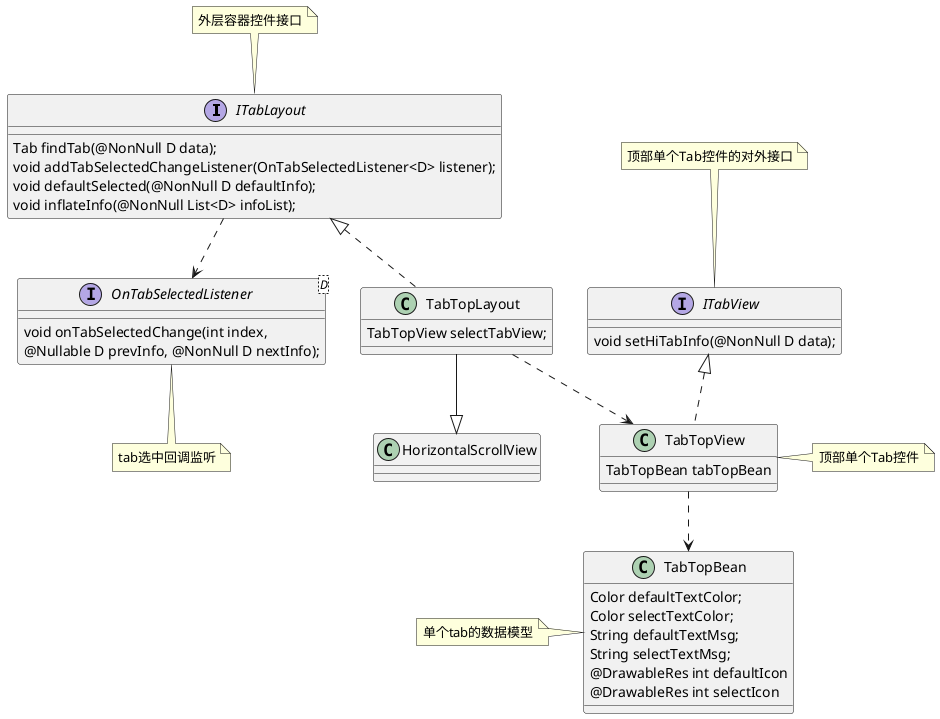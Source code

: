 @startuml
'https://plantuml.com/class-diagram

interface ITabLayout{
    Tab findTab(@NonNull D data);
    void addTabSelectedChangeListener(OnTabSelectedListener<D> listener);
    void defaultSelected(@NonNull D defaultInfo);
    void inflateInfo(@NonNull List<D> infoList);
    }
note top: 外层容器控件接口
ITabLayout ..> OnTabSelectedListener

class TabTopLayout{
TabTopView selectTabView;
}

TabTopLayout ..> TabTopView
TabTopLayout  --|> HorizontalScrollView

interface ITabView{
void setHiTabInfo(@NonNull D data);
}
note top:顶部单个Tab控件的对外接口

class TabTopView{
TabTopBean tabTopBean
}
note right: 顶部单个Tab控件
ITabView <|.. TabTopView

TabTopView ..> TabTopBean



class TabTopBean{
Color defaultTextColor;
Color selectTextColor;
String defaultTextMsg;
String selectTextMsg;
@DrawableRes int defaultIcon
@DrawableRes int selectIcon
}
note left:单个tab的数据模型


interface OnTabSelectedListener<D> {
        void onTabSelectedChange(int index,
 @Nullable D prevInfo, @NonNull D nextInfo);
    }
note bottom: tab选中回调监听


ITabLayout <|.. TabTopLayout
@enduml